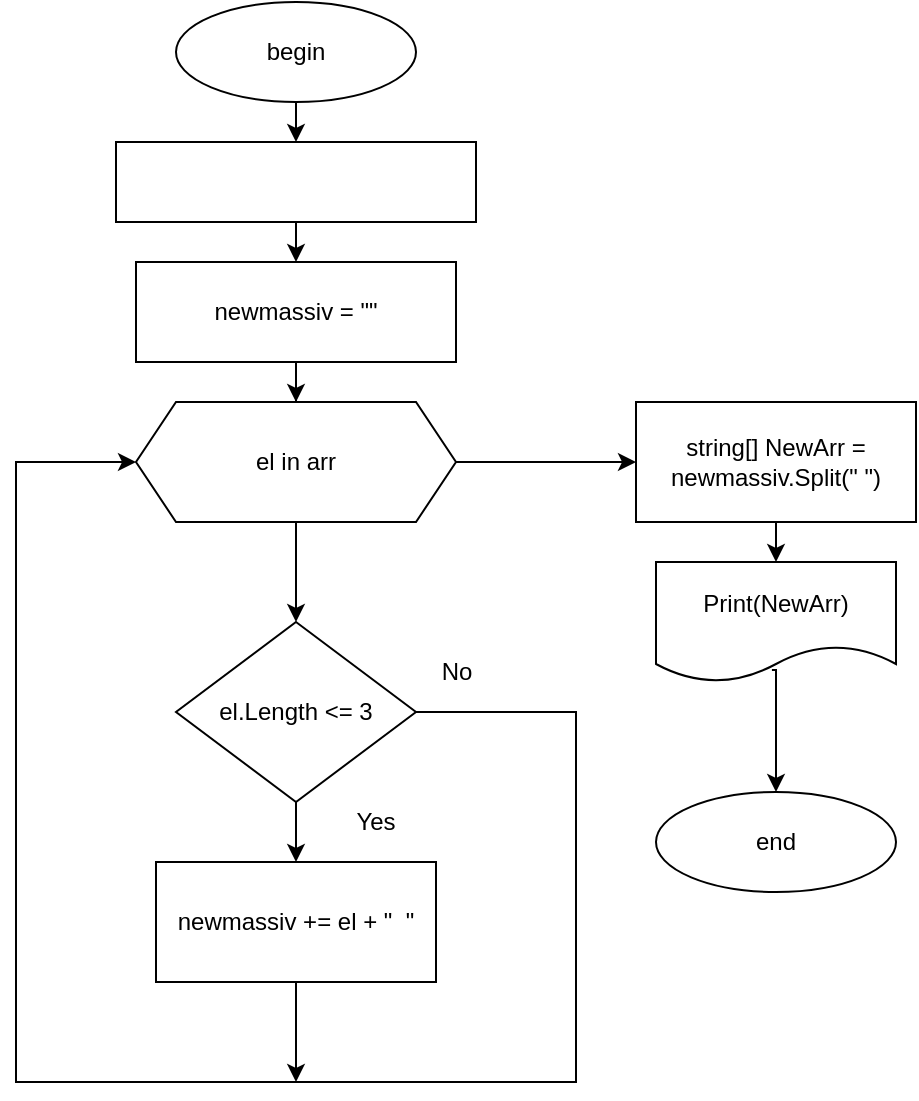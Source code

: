 <mxfile>
    <diagram id="C5RBs43oDa-KdzZeNtuy" name="Page-1">
        <mxGraphModel dx="484" dy="407" grid="1" gridSize="10" guides="1" tooltips="1" connect="1" arrows="1" fold="1" page="1" pageScale="1" pageWidth="827" pageHeight="1169" math="0" shadow="0">
            <root>
                <mxCell id="WIyWlLk6GJQsqaUBKTNV-0"/>
                <mxCell id="WIyWlLk6GJQsqaUBKTNV-1" parent="WIyWlLk6GJQsqaUBKTNV-0"/>
                <mxCell id="ZEsBjBF3J7bFAaG3vtyM-32" style="edgeStyle=orthogonalEdgeStyle;rounded=0;orthogonalLoop=1;jettySize=auto;html=1;" parent="WIyWlLk6GJQsqaUBKTNV-1" source="ZEsBjBF3J7bFAaG3vtyM-0" edge="1">
                    <mxGeometry relative="1" as="geometry">
                        <mxPoint x="380" y="90" as="targetPoint"/>
                        <Array as="points">
                            <mxPoint x="380" y="90"/>
                        </Array>
                    </mxGeometry>
                </mxCell>
                <mxCell id="ZEsBjBF3J7bFAaG3vtyM-0" value="begin" style="ellipse;whiteSpace=wrap;html=1;" parent="WIyWlLk6GJQsqaUBKTNV-1" vertex="1">
                    <mxGeometry x="320" y="20" width="120" height="50" as="geometry"/>
                </mxCell>
                <mxCell id="ZEsBjBF3J7bFAaG3vtyM-7" style="edgeStyle=orthogonalEdgeStyle;rounded=0;orthogonalLoop=1;jettySize=auto;html=1;entryX=0.5;entryY=0;entryDx=0;entryDy=0;" parent="WIyWlLk6GJQsqaUBKTNV-1" source="ZEsBjBF3J7bFAaG3vtyM-1" target="ZEsBjBF3J7bFAaG3vtyM-2" edge="1">
                    <mxGeometry relative="1" as="geometry"/>
                </mxCell>
                <mxCell id="ZEsBjBF3J7bFAaG3vtyM-1" value="newmassiv = &quot;&quot;" style="rounded=0;whiteSpace=wrap;html=1;" parent="WIyWlLk6GJQsqaUBKTNV-1" vertex="1">
                    <mxGeometry x="300" y="150" width="160" height="50" as="geometry"/>
                </mxCell>
                <mxCell id="ZEsBjBF3J7bFAaG3vtyM-8" style="edgeStyle=orthogonalEdgeStyle;rounded=0;orthogonalLoop=1;jettySize=auto;html=1;entryX=0.5;entryY=0;entryDx=0;entryDy=0;" parent="WIyWlLk6GJQsqaUBKTNV-1" source="ZEsBjBF3J7bFAaG3vtyM-2" target="ZEsBjBF3J7bFAaG3vtyM-3" edge="1">
                    <mxGeometry relative="1" as="geometry"/>
                </mxCell>
                <mxCell id="ZEsBjBF3J7bFAaG3vtyM-17" style="edgeStyle=orthogonalEdgeStyle;rounded=0;orthogonalLoop=1;jettySize=auto;html=1;entryX=0;entryY=0.5;entryDx=0;entryDy=0;" parent="WIyWlLk6GJQsqaUBKTNV-1" source="ZEsBjBF3J7bFAaG3vtyM-2" target="ZEsBjBF3J7bFAaG3vtyM-5" edge="1">
                    <mxGeometry relative="1" as="geometry"/>
                </mxCell>
                <mxCell id="ZEsBjBF3J7bFAaG3vtyM-2" value="el in arr" style="shape=hexagon;perimeter=hexagonPerimeter2;whiteSpace=wrap;html=1;fixedSize=1;" parent="WIyWlLk6GJQsqaUBKTNV-1" vertex="1">
                    <mxGeometry x="300" y="220" width="160" height="60" as="geometry"/>
                </mxCell>
                <mxCell id="ZEsBjBF3J7bFAaG3vtyM-10" style="edgeStyle=orthogonalEdgeStyle;rounded=0;orthogonalLoop=1;jettySize=auto;html=1;" parent="WIyWlLk6GJQsqaUBKTNV-1" source="ZEsBjBF3J7bFAaG3vtyM-3" target="ZEsBjBF3J7bFAaG3vtyM-4" edge="1">
                    <mxGeometry relative="1" as="geometry"/>
                </mxCell>
                <mxCell id="ZEsBjBF3J7bFAaG3vtyM-27" style="edgeStyle=orthogonalEdgeStyle;rounded=0;orthogonalLoop=1;jettySize=auto;html=1;exitX=1;exitY=0.5;exitDx=0;exitDy=0;entryX=0;entryY=0.5;entryDx=0;entryDy=0;" parent="WIyWlLk6GJQsqaUBKTNV-1" source="ZEsBjBF3J7bFAaG3vtyM-3" target="ZEsBjBF3J7bFAaG3vtyM-2" edge="1">
                    <mxGeometry relative="1" as="geometry">
                        <mxPoint x="130" y="250" as="targetPoint"/>
                        <Array as="points">
                            <mxPoint x="520" y="375"/>
                            <mxPoint x="520" y="560"/>
                            <mxPoint x="240" y="560"/>
                            <mxPoint x="240" y="250"/>
                        </Array>
                    </mxGeometry>
                </mxCell>
                <mxCell id="ZEsBjBF3J7bFAaG3vtyM-3" value="el.Length &amp;lt;= 3" style="rhombus;whiteSpace=wrap;html=1;" parent="WIyWlLk6GJQsqaUBKTNV-1" vertex="1">
                    <mxGeometry x="320" y="330" width="120" height="90" as="geometry"/>
                </mxCell>
                <mxCell id="ZEsBjBF3J7bFAaG3vtyM-29" style="edgeStyle=orthogonalEdgeStyle;rounded=0;orthogonalLoop=1;jettySize=auto;html=1;exitX=0.5;exitY=1;exitDx=0;exitDy=0;" parent="WIyWlLk6GJQsqaUBKTNV-1" source="ZEsBjBF3J7bFAaG3vtyM-4" edge="1">
                    <mxGeometry relative="1" as="geometry">
                        <mxPoint x="380" y="560" as="targetPoint"/>
                    </mxGeometry>
                </mxCell>
                <mxCell id="ZEsBjBF3J7bFAaG3vtyM-4" value="newmassiv += el + &quot;&amp;nbsp; &quot;" style="rounded=0;whiteSpace=wrap;html=1;" parent="WIyWlLk6GJQsqaUBKTNV-1" vertex="1">
                    <mxGeometry x="310" y="450" width="140" height="60" as="geometry"/>
                </mxCell>
                <mxCell id="ZEsBjBF3J7bFAaG3vtyM-19" style="edgeStyle=orthogonalEdgeStyle;rounded=0;orthogonalLoop=1;jettySize=auto;html=1;" parent="WIyWlLk6GJQsqaUBKTNV-1" source="ZEsBjBF3J7bFAaG3vtyM-5" edge="1">
                    <mxGeometry relative="1" as="geometry">
                        <mxPoint x="620" y="300" as="targetPoint"/>
                    </mxGeometry>
                </mxCell>
                <mxCell id="ZEsBjBF3J7bFAaG3vtyM-5" value="string[] NewArr = newmassiv.Split(&quot; &quot;)" style="rounded=0;whiteSpace=wrap;html=1;" parent="WIyWlLk6GJQsqaUBKTNV-1" vertex="1">
                    <mxGeometry x="550" y="220" width="140" height="60" as="geometry"/>
                </mxCell>
                <mxCell id="ZEsBjBF3J7bFAaG3vtyM-15" style="edgeStyle=orthogonalEdgeStyle;rounded=0;orthogonalLoop=1;jettySize=auto;html=1;exitX=0.5;exitY=1;exitDx=0;exitDy=0;" parent="WIyWlLk6GJQsqaUBKTNV-1" source="ZEsBjBF3J7bFAaG3vtyM-5" target="ZEsBjBF3J7bFAaG3vtyM-5" edge="1">
                    <mxGeometry relative="1" as="geometry"/>
                </mxCell>
                <mxCell id="ZEsBjBF3J7bFAaG3vtyM-20" value="end" style="ellipse;whiteSpace=wrap;html=1;" parent="WIyWlLk6GJQsqaUBKTNV-1" vertex="1">
                    <mxGeometry x="560" y="415" width="120" height="50" as="geometry"/>
                </mxCell>
                <mxCell id="ZEsBjBF3J7bFAaG3vtyM-23" value="&lt;span style=&quot;color: rgba(0, 0, 0, 0); font-family: monospace; font-size: 0px; text-align: start;&quot;&gt;%3CmxGraphModel%3E%3Croot%3E%3CmxCell%20id%3D%220%22%2F%3E%3CmxCell%20id%3D%221%22%20parent%3D%220%22%2F%3E%3CmxCell%20id%3D%222%22%20value%3D%22Yes%22%20style%3D%22text%3Bhtml%3D1%3BstrokeColor%3Dnone%3BfillColor%3Dnone%3Balign%3Dcenter%3BverticalAlign%3Dmiddle%3BwhiteSpace%3Dwrap%3Brounded%3D0%3B%22%20vertex%3D%221%22%20parent%3D%221%22%3E%3CmxGeometry%20x%3D%22370%22%20y%3D%22290%22%20width%3D%2260%22%20height%3D%2230%22%20as%3D%22geometry%22%2F%3E%3C%2FmxCell%3E%3C%2Froot%3E%3C%2FmxGraphModel%3E&lt;/span&gt;" style="text;html=1;align=center;verticalAlign=middle;resizable=0;points=[];autosize=1;strokeColor=none;fillColor=none;" parent="WIyWlLk6GJQsqaUBKTNV-1" vertex="1">
                    <mxGeometry x="390" y="415" width="20" height="30" as="geometry"/>
                </mxCell>
                <mxCell id="ZEsBjBF3J7bFAaG3vtyM-25" value="Yes" style="text;html=1;strokeColor=none;fillColor=none;align=center;verticalAlign=middle;whiteSpace=wrap;rounded=0;" parent="WIyWlLk6GJQsqaUBKTNV-1" vertex="1">
                    <mxGeometry x="390" y="415" width="60" height="30" as="geometry"/>
                </mxCell>
                <mxCell id="ZEsBjBF3J7bFAaG3vtyM-30" value="No" style="text;html=1;align=center;verticalAlign=middle;resizable=0;points=[];autosize=1;strokeColor=none;fillColor=none;" parent="WIyWlLk6GJQsqaUBKTNV-1" vertex="1">
                    <mxGeometry x="440" y="340" width="40" height="30" as="geometry"/>
                </mxCell>
                <mxCell id="ZEsBjBF3J7bFAaG3vtyM-36" style="edgeStyle=orthogonalEdgeStyle;rounded=0;orthogonalLoop=1;jettySize=auto;html=1;exitX=0.5;exitY=1;exitDx=0;exitDy=0;entryX=0.5;entryY=0;entryDx=0;entryDy=0;" parent="WIyWlLk6GJQsqaUBKTNV-1" target="ZEsBjBF3J7bFAaG3vtyM-1" edge="1">
                    <mxGeometry relative="1" as="geometry">
                        <mxPoint x="380" y="130" as="sourcePoint"/>
                    </mxGeometry>
                </mxCell>
                <mxCell id="ZEsBjBF3J7bFAaG3vtyM-39" style="edgeStyle=orthogonalEdgeStyle;rounded=0;orthogonalLoop=1;jettySize=auto;html=1;entryX=0.5;entryY=0;entryDx=0;entryDy=0;exitX=0.483;exitY=0.9;exitDx=0;exitDy=0;exitPerimeter=0;" parent="WIyWlLk6GJQsqaUBKTNV-1" source="ZEsBjBF3J7bFAaG3vtyM-37" target="ZEsBjBF3J7bFAaG3vtyM-20" edge="1">
                    <mxGeometry relative="1" as="geometry">
                        <mxPoint x="620" y="380" as="targetPoint"/>
                        <Array as="points">
                            <mxPoint x="620" y="354"/>
                        </Array>
                    </mxGeometry>
                </mxCell>
                <mxCell id="ZEsBjBF3J7bFAaG3vtyM-37" value="Print(NewArr)" style="shape=document;whiteSpace=wrap;html=1;boundedLbl=1;" parent="WIyWlLk6GJQsqaUBKTNV-1" vertex="1">
                    <mxGeometry x="560" y="300" width="120" height="60" as="geometry"/>
                </mxCell>
                <mxCell id="ZEsBjBF3J7bFAaG3vtyM-40" value="" style="rounded=0;whiteSpace=wrap;html=1;" parent="WIyWlLk6GJQsqaUBKTNV-1" vertex="1">
                    <mxGeometry x="290" y="90" width="180" height="40" as="geometry"/>
                </mxCell>
            </root>
        </mxGraphModel>
    </diagram>
</mxfile>
